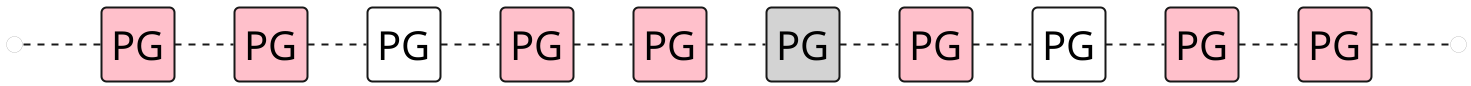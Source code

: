 @startuml

skinparam ComponentStyle rectangle
hide stereotype
left to right direction
scale 1/1

skinparam Component {
    FontSize 40
    FontColor black
    RoundCorner 10
    BorderThickness 2
    BackgroundColor transparent
}


skinparam Interface {
    FontSize 0
    FontColor black
    RoundCorner 10
    BorderThickness 0
    BackgroundColor transparent
}

skinparam ArrowThickness 2
' components:
interface "o" as head
component "PG" as c0 #Pink
component "PG" as c1 #Pink
component "PG" as c2 #White
component "PG" as c3 #Pink
component "PG" as c4 #Pink
component "PG" as c5 #LightGrey
component "PG" as c6 #Pink
component "PG" as c7 #White
component "PG" as c8 #Pink
component "PG" as c9 #Pink
interface "o" as tail
' layout:
head-down.c0
c0-down.c1
c1-down.c2
c2-down.c3
c3-down.c4
c4-down.c5
c5-down.c6
c6-down.c7
c7-down.c8
c8-down.c9
c9-down.tail

@enduml
